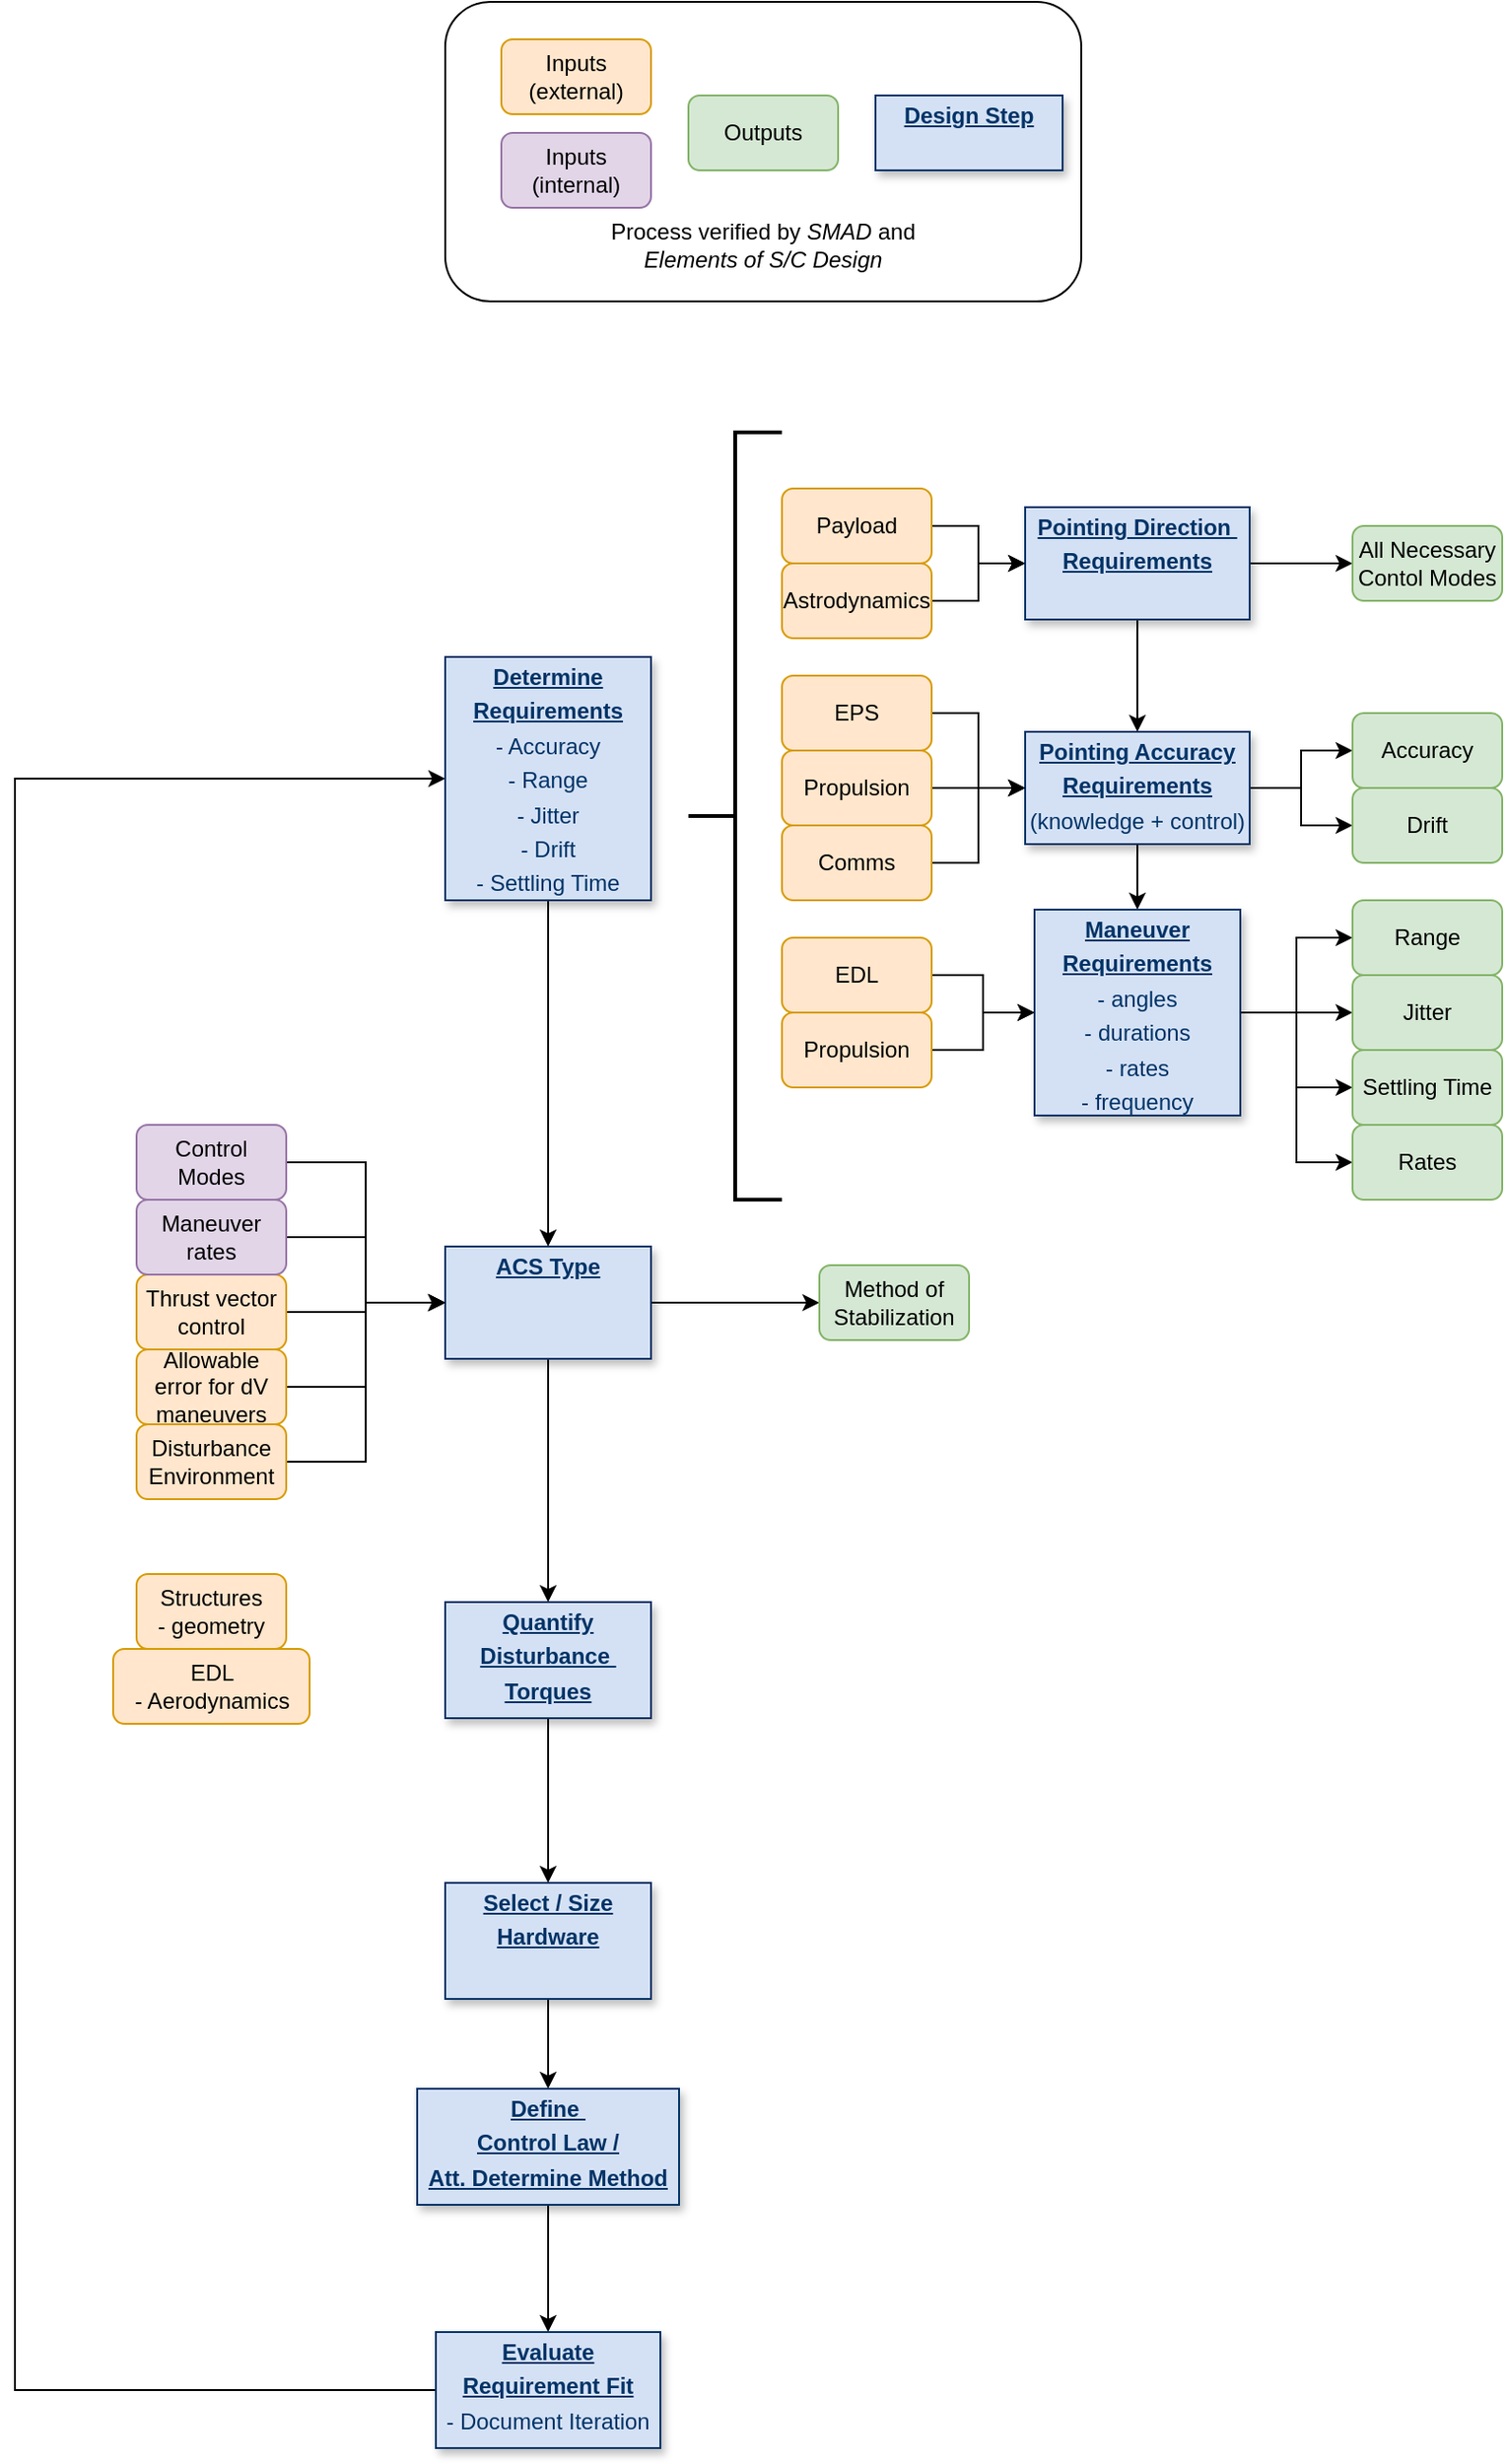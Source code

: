 <mxfile version="12.9.13" type="device"><diagram id="14VeX0QIArkdo_uymn1f" name="Page-1"><mxGraphModel dx="1086" dy="846" grid="1" gridSize="10" guides="1" tooltips="1" connect="1" arrows="1" fold="1" page="1" pageScale="1" pageWidth="827" pageHeight="1169" math="0" shadow="0"><root><mxCell id="0"/><mxCell id="1" parent="0"/><mxCell id="t8GHzvLFSiynI4XeOPDM-48" style="edgeStyle=orthogonalEdgeStyle;rounded=0;orthogonalLoop=1;jettySize=auto;html=1;entryX=0.5;entryY=0;entryDx=0;entryDy=0;" parent="1" source="t8GHzvLFSiynI4XeOPDM-2" target="t8GHzvLFSiynI4XeOPDM-12" edge="1"><mxGeometry relative="1" as="geometry"/></mxCell><mxCell id="t8GHzvLFSiynI4XeOPDM-94" style="edgeStyle=orthogonalEdgeStyle;rounded=0;orthogonalLoop=1;jettySize=auto;html=1;entryX=0;entryY=0.5;entryDx=0;entryDy=0;" parent="1" source="t8GHzvLFSiynI4XeOPDM-2" target="t8GHzvLFSiynI4XeOPDM-88" edge="1"><mxGeometry relative="1" as="geometry"/></mxCell><mxCell id="t8GHzvLFSiynI4XeOPDM-2" value="&lt;p style=&quot;margin: 0px ; margin-top: 4px ; text-align: center ; text-decoration: underline&quot;&gt;&lt;b&gt;ACS Type&lt;/b&gt;&lt;/p&gt;&lt;p style=&quot;margin: 0px ; margin-top: 4px ; text-align: center ; text-decoration: underline&quot;&gt;&lt;b&gt;&lt;br&gt;&lt;/b&gt;&lt;/p&gt;" style="verticalAlign=top;align=left;overflow=fill;fontSize=12;fontFamily=Helvetica;html=1;strokeColor=#003366;shadow=1;fillColor=#D4E1F5;fontColor=#003366" parent="1" vertex="1"><mxGeometry x="250" y="695" width="110" height="60" as="geometry"/></mxCell><mxCell id="t8GHzvLFSiynI4XeOPDM-18" style="edgeStyle=orthogonalEdgeStyle;rounded=0;orthogonalLoop=1;jettySize=auto;html=1;" parent="1" source="t8GHzvLFSiynI4XeOPDM-8" target="t8GHzvLFSiynI4XeOPDM-9" edge="1"><mxGeometry relative="1" as="geometry"/></mxCell><mxCell id="t8GHzvLFSiynI4XeOPDM-68" style="edgeStyle=orthogonalEdgeStyle;rounded=0;orthogonalLoop=1;jettySize=auto;html=1;" parent="1" source="t8GHzvLFSiynI4XeOPDM-8" target="t8GHzvLFSiynI4XeOPDM-67" edge="1"><mxGeometry relative="1" as="geometry"/></mxCell><mxCell id="t8GHzvLFSiynI4XeOPDM-8" value="&lt;p style=&quot;margin: 0px ; margin-top: 4px ; text-align: center ; text-decoration: underline&quot;&gt;&lt;b&gt;Pointing Direction&amp;nbsp;&lt;/b&gt;&lt;/p&gt;&lt;p style=&quot;margin: 0px ; margin-top: 4px ; text-align: center ; text-decoration: underline&quot;&gt;&lt;b&gt;Requirements&lt;/b&gt;&lt;/p&gt;" style="verticalAlign=top;align=left;overflow=fill;fontSize=12;fontFamily=Helvetica;html=1;strokeColor=#003366;shadow=1;fillColor=#D4E1F5;fontColor=#003366" parent="1" vertex="1"><mxGeometry x="560" y="300" width="120" height="60" as="geometry"/></mxCell><mxCell id="t8GHzvLFSiynI4XeOPDM-19" style="edgeStyle=orthogonalEdgeStyle;rounded=0;orthogonalLoop=1;jettySize=auto;html=1;entryX=0.5;entryY=0;entryDx=0;entryDy=0;" parent="1" source="t8GHzvLFSiynI4XeOPDM-9" target="t8GHzvLFSiynI4XeOPDM-11" edge="1"><mxGeometry relative="1" as="geometry"><mxPoint x="620" y="525" as="targetPoint"/></mxGeometry></mxCell><mxCell id="t8GHzvLFSiynI4XeOPDM-74" style="edgeStyle=orthogonalEdgeStyle;rounded=0;orthogonalLoop=1;jettySize=auto;html=1;entryX=0;entryY=0.5;entryDx=0;entryDy=0;" parent="1" source="t8GHzvLFSiynI4XeOPDM-9" target="t8GHzvLFSiynI4XeOPDM-73" edge="1"><mxGeometry relative="1" as="geometry"/></mxCell><mxCell id="t8GHzvLFSiynI4XeOPDM-79" style="edgeStyle=orthogonalEdgeStyle;rounded=0;orthogonalLoop=1;jettySize=auto;html=1;" parent="1" source="t8GHzvLFSiynI4XeOPDM-9" target="t8GHzvLFSiynI4XeOPDM-78" edge="1"><mxGeometry relative="1" as="geometry"/></mxCell><mxCell id="t8GHzvLFSiynI4XeOPDM-9" value="&lt;p style=&quot;margin: 0px ; margin-top: 4px ; text-align: center ; text-decoration: underline&quot;&gt;&lt;b&gt;Pointing Accuracy&lt;/b&gt;&lt;/p&gt;&lt;p style=&quot;margin: 0px ; margin-top: 4px ; text-align: center ; text-decoration: underline&quot;&gt;&lt;b&gt;Requirements&lt;/b&gt;&lt;/p&gt;&lt;p style=&quot;margin: 4px 0px 0px ; text-align: center&quot;&gt;(knowledge + control)&lt;/p&gt;" style="verticalAlign=top;align=left;overflow=fill;fontSize=12;fontFamily=Helvetica;html=1;strokeColor=#003366;shadow=1;fillColor=#D4E1F5;fontColor=#003366" parent="1" vertex="1"><mxGeometry x="560" y="420" width="120" height="60" as="geometry"/></mxCell><mxCell id="t8GHzvLFSiynI4XeOPDM-80" style="edgeStyle=orthogonalEdgeStyle;rounded=0;orthogonalLoop=1;jettySize=auto;html=1;" parent="1" source="t8GHzvLFSiynI4XeOPDM-11" target="t8GHzvLFSiynI4XeOPDM-75" edge="1"><mxGeometry relative="1" as="geometry"/></mxCell><mxCell id="t8GHzvLFSiynI4XeOPDM-81" style="edgeStyle=orthogonalEdgeStyle;rounded=0;orthogonalLoop=1;jettySize=auto;html=1;" parent="1" source="t8GHzvLFSiynI4XeOPDM-11" target="t8GHzvLFSiynI4XeOPDM-76" edge="1"><mxGeometry relative="1" as="geometry"/></mxCell><mxCell id="t8GHzvLFSiynI4XeOPDM-82" style="edgeStyle=orthogonalEdgeStyle;rounded=0;orthogonalLoop=1;jettySize=auto;html=1;" parent="1" source="t8GHzvLFSiynI4XeOPDM-11" target="t8GHzvLFSiynI4XeOPDM-77" edge="1"><mxGeometry relative="1" as="geometry"/></mxCell><mxCell id="t8GHzvLFSiynI4XeOPDM-87" style="edgeStyle=orthogonalEdgeStyle;rounded=0;orthogonalLoop=1;jettySize=auto;html=1;entryX=0;entryY=0.5;entryDx=0;entryDy=0;" parent="1" source="t8GHzvLFSiynI4XeOPDM-11" target="t8GHzvLFSiynI4XeOPDM-86" edge="1"><mxGeometry relative="1" as="geometry"/></mxCell><mxCell id="t8GHzvLFSiynI4XeOPDM-11" value="&lt;p style=&quot;margin: 0px ; margin-top: 4px ; text-align: center ; text-decoration: underline&quot;&gt;&lt;b&gt;Maneuver&lt;/b&gt;&lt;/p&gt;&lt;p style=&quot;margin: 0px ; margin-top: 4px ; text-align: center ; text-decoration: underline&quot;&gt;&lt;b&gt;Requirements&lt;/b&gt;&lt;/p&gt;&lt;p style=&quot;margin: 4px 0px 0px ; text-align: center&quot;&gt;- angles&lt;/p&gt;&lt;p style=&quot;margin: 4px 0px 0px ; text-align: center&quot;&gt;- durations&lt;/p&gt;&lt;p style=&quot;margin: 4px 0px 0px ; text-align: center&quot;&gt;- rates&lt;/p&gt;&lt;p style=&quot;margin: 4px 0px 0px ; text-align: center&quot;&gt;- frequency&lt;/p&gt;" style="verticalAlign=top;align=left;overflow=fill;fontSize=12;fontFamily=Helvetica;html=1;strokeColor=#003366;shadow=1;fillColor=#D4E1F5;fontColor=#003366" parent="1" vertex="1"><mxGeometry x="565" y="515" width="110" height="110" as="geometry"/></mxCell><mxCell id="t8GHzvLFSiynI4XeOPDM-49" style="edgeStyle=orthogonalEdgeStyle;rounded=0;orthogonalLoop=1;jettySize=auto;html=1;entryX=0.5;entryY=0;entryDx=0;entryDy=0;" parent="1" source="t8GHzvLFSiynI4XeOPDM-12" target="t8GHzvLFSiynI4XeOPDM-13" edge="1"><mxGeometry relative="1" as="geometry"/></mxCell><mxCell id="t8GHzvLFSiynI4XeOPDM-12" value="&lt;p style=&quot;margin: 0px ; margin-top: 4px ; text-align: center ; text-decoration: underline&quot;&gt;&lt;b&gt;Quantify&lt;/b&gt;&lt;/p&gt;&lt;p style=&quot;margin: 0px ; margin-top: 4px ; text-align: center ; text-decoration: underline&quot;&gt;&lt;b&gt;Disturbance&amp;nbsp;&lt;/b&gt;&lt;/p&gt;&lt;p style=&quot;margin: 0px ; margin-top: 4px ; text-align: center ; text-decoration: underline&quot;&gt;&lt;b&gt;Torques&lt;/b&gt;&lt;/p&gt;" style="verticalAlign=top;align=left;overflow=fill;fontSize=12;fontFamily=Helvetica;html=1;strokeColor=#003366;shadow=1;fillColor=#D4E1F5;fontColor=#003366" parent="1" vertex="1"><mxGeometry x="250" y="885" width="110" height="62" as="geometry"/></mxCell><mxCell id="t8GHzvLFSiynI4XeOPDM-50" style="edgeStyle=orthogonalEdgeStyle;rounded=0;orthogonalLoop=1;jettySize=auto;html=1;" parent="1" source="t8GHzvLFSiynI4XeOPDM-13" target="t8GHzvLFSiynI4XeOPDM-14" edge="1"><mxGeometry relative="1" as="geometry"/></mxCell><mxCell id="t8GHzvLFSiynI4XeOPDM-13" value="&lt;p style=&quot;margin: 0px ; margin-top: 4px ; text-align: center ; text-decoration: underline&quot;&gt;&lt;b&gt;Select / Size&lt;/b&gt;&lt;/p&gt;&lt;p style=&quot;margin: 0px ; margin-top: 4px ; text-align: center ; text-decoration: underline&quot;&gt;&lt;b&gt;Hardware&lt;/b&gt;&lt;/p&gt;" style="verticalAlign=top;align=left;overflow=fill;fontSize=12;fontFamily=Helvetica;html=1;strokeColor=#003366;shadow=1;fillColor=#D4E1F5;fontColor=#003366" parent="1" vertex="1"><mxGeometry x="250" y="1035" width="110" height="62" as="geometry"/></mxCell><mxCell id="t8GHzvLFSiynI4XeOPDM-51" style="edgeStyle=orthogonalEdgeStyle;rounded=0;orthogonalLoop=1;jettySize=auto;html=1;entryX=0.5;entryY=0;entryDx=0;entryDy=0;" parent="1" source="t8GHzvLFSiynI4XeOPDM-14" target="t8GHzvLFSiynI4XeOPDM-15" edge="1"><mxGeometry relative="1" as="geometry"/></mxCell><mxCell id="t8GHzvLFSiynI4XeOPDM-14" value="&lt;p style=&quot;margin: 0px ; margin-top: 4px ; text-align: center ; text-decoration: underline&quot;&gt;&lt;b&gt;Define&amp;nbsp;&lt;/b&gt;&lt;/p&gt;&lt;p style=&quot;margin: 0px ; margin-top: 4px ; text-align: center ; text-decoration: underline&quot;&gt;&lt;b&gt;Control Law /&lt;/b&gt;&lt;/p&gt;&lt;p style=&quot;margin: 0px ; margin-top: 4px ; text-align: center ; text-decoration: underline&quot;&gt;&lt;b&gt;Att. Determine Method&lt;/b&gt;&lt;/p&gt;" style="verticalAlign=top;align=left;overflow=fill;fontSize=12;fontFamily=Helvetica;html=1;strokeColor=#003366;shadow=1;fillColor=#D4E1F5;fontColor=#003366" parent="1" vertex="1"><mxGeometry x="235" y="1145" width="140" height="62" as="geometry"/></mxCell><mxCell id="t8GHzvLFSiynI4XeOPDM-52" style="edgeStyle=orthogonalEdgeStyle;rounded=0;orthogonalLoop=1;jettySize=auto;html=1;entryX=0;entryY=0.5;entryDx=0;entryDy=0;exitX=0;exitY=0.5;exitDx=0;exitDy=0;" parent="1" source="t8GHzvLFSiynI4XeOPDM-15" target="t8GHzvLFSiynI4XeOPDM-16" edge="1"><mxGeometry relative="1" as="geometry"><Array as="points"><mxPoint x="20" y="1306"/><mxPoint x="20" y="445"/></Array></mxGeometry></mxCell><mxCell id="t8GHzvLFSiynI4XeOPDM-15" value="&lt;p style=&quot;margin: 0px ; margin-top: 4px ; text-align: center ; text-decoration: underline&quot;&gt;&lt;b&gt;Evaluate&lt;/b&gt;&lt;/p&gt;&lt;p style=&quot;margin: 0px ; margin-top: 4px ; text-align: center ; text-decoration: underline&quot;&gt;&lt;b&gt;Requirement Fit&lt;/b&gt;&lt;/p&gt;&lt;p style=&quot;margin: 4px 0px 0px ; text-align: center&quot;&gt;- Document Iteration&lt;/p&gt;" style="verticalAlign=top;align=left;overflow=fill;fontSize=12;fontFamily=Helvetica;html=1;strokeColor=#003366;shadow=1;fillColor=#D4E1F5;fontColor=#003366" parent="1" vertex="1"><mxGeometry x="245" y="1275" width="120" height="62" as="geometry"/></mxCell><mxCell id="t8GHzvLFSiynI4XeOPDM-93" style="edgeStyle=orthogonalEdgeStyle;rounded=0;orthogonalLoop=1;jettySize=auto;html=1;entryX=0.5;entryY=0;entryDx=0;entryDy=0;" parent="1" source="t8GHzvLFSiynI4XeOPDM-16" target="t8GHzvLFSiynI4XeOPDM-2" edge="1"><mxGeometry relative="1" as="geometry"/></mxCell><mxCell id="t8GHzvLFSiynI4XeOPDM-16" value="&lt;p style=&quot;margin: 0px ; margin-top: 4px ; text-align: center ; text-decoration: underline&quot;&gt;&lt;b&gt;Determine&lt;/b&gt;&lt;/p&gt;&lt;p style=&quot;margin: 0px ; margin-top: 4px ; text-align: center ; text-decoration: underline&quot;&gt;&lt;b&gt;Requirements&lt;/b&gt;&lt;/p&gt;&lt;p style=&quot;margin: 4px 0px 0px ; text-align: center&quot;&gt;- Accuracy&lt;/p&gt;&lt;p style=&quot;margin: 4px 0px 0px ; text-align: center&quot;&gt;- Range&lt;/p&gt;&lt;p style=&quot;margin: 4px 0px 0px ; text-align: center&quot;&gt;- Jitter&lt;/p&gt;&lt;p style=&quot;margin: 4px 0px 0px ; text-align: center&quot;&gt;- Drift&lt;/p&gt;&lt;p style=&quot;margin: 4px 0px 0px ; text-align: center&quot;&gt;- Settling Time&lt;/p&gt;" style="verticalAlign=top;align=left;overflow=fill;fontSize=12;fontFamily=Helvetica;html=1;strokeColor=#003366;shadow=1;fillColor=#D4E1F5;fontColor=#003366" parent="1" vertex="1"><mxGeometry x="250" y="380" width="110" height="130" as="geometry"/></mxCell><mxCell id="t8GHzvLFSiynI4XeOPDM-55" style="edgeStyle=orthogonalEdgeStyle;rounded=0;orthogonalLoop=1;jettySize=auto;html=1;" parent="1" source="t8GHzvLFSiynI4XeOPDM-31" target="t8GHzvLFSiynI4XeOPDM-2" edge="1"><mxGeometry relative="1" as="geometry"/></mxCell><mxCell id="t8GHzvLFSiynI4XeOPDM-31" value="Thrust vector control" style="rounded=1;whiteSpace=wrap;html=1;fillColor=#ffe6cc;strokeColor=#d79b00;" parent="1" vertex="1"><mxGeometry x="85" y="710" width="80" height="40" as="geometry"/></mxCell><mxCell id="t8GHzvLFSiynI4XeOPDM-56" style="edgeStyle=orthogonalEdgeStyle;rounded=0;orthogonalLoop=1;jettySize=auto;html=1;" parent="1" source="t8GHzvLFSiynI4XeOPDM-32" target="t8GHzvLFSiynI4XeOPDM-2" edge="1"><mxGeometry relative="1" as="geometry"/></mxCell><mxCell id="t8GHzvLFSiynI4XeOPDM-32" value="Allowable error for dV maneuvers" style="rounded=1;whiteSpace=wrap;html=1;fillColor=#ffe6cc;strokeColor=#d79b00;" parent="1" vertex="1"><mxGeometry x="85" y="750" width="80" height="40" as="geometry"/></mxCell><mxCell id="t8GHzvLFSiynI4XeOPDM-57" style="edgeStyle=orthogonalEdgeStyle;rounded=0;orthogonalLoop=1;jettySize=auto;html=1;entryX=0;entryY=0.5;entryDx=0;entryDy=0;" parent="1" source="t8GHzvLFSiynI4XeOPDM-36" target="t8GHzvLFSiynI4XeOPDM-2" edge="1"><mxGeometry relative="1" as="geometry"/></mxCell><mxCell id="t8GHzvLFSiynI4XeOPDM-36" value="Maneuver rates" style="rounded=1;whiteSpace=wrap;html=1;fillColor=#e1d5e7;strokeColor=#9673a6;" parent="1" vertex="1"><mxGeometry x="85" y="670" width="80" height="40" as="geometry"/></mxCell><mxCell id="t8GHzvLFSiynI4XeOPDM-60" style="edgeStyle=orthogonalEdgeStyle;rounded=0;orthogonalLoop=1;jettySize=auto;html=1;" parent="1" source="t8GHzvLFSiynI4XeOPDM-41" target="t8GHzvLFSiynI4XeOPDM-8" edge="1"><mxGeometry relative="1" as="geometry"/></mxCell><mxCell id="t8GHzvLFSiynI4XeOPDM-41" value="Payload" style="rounded=1;whiteSpace=wrap;html=1;fillColor=#ffe6cc;strokeColor=#d79b00;" parent="1" vertex="1"><mxGeometry x="430" y="290" width="80" height="40" as="geometry"/></mxCell><mxCell id="t8GHzvLFSiynI4XeOPDM-53" value="" style="group" parent="1" vertex="1" connectable="0"><mxGeometry x="250" y="30" width="340" height="160" as="geometry"/></mxCell><mxCell id="t8GHzvLFSiynI4XeOPDM-39" value="" style="rounded=1;whiteSpace=wrap;html=1;" parent="t8GHzvLFSiynI4XeOPDM-53" vertex="1"><mxGeometry width="340" height="160" as="geometry"/></mxCell><mxCell id="t8GHzvLFSiynI4XeOPDM-1" value="&lt;p style=&quot;margin: 0px ; margin-top: 4px ; text-align: center ; text-decoration: underline&quot;&gt;&lt;b&gt;Design Step&lt;/b&gt;&lt;/p&gt;" style="verticalAlign=top;align=left;overflow=fill;fontSize=12;fontFamily=Helvetica;html=1;strokeColor=#003366;shadow=1;fillColor=#D4E1F5;fontColor=#003366" parent="t8GHzvLFSiynI4XeOPDM-53" vertex="1"><mxGeometry x="230" y="50" width="100" height="40" as="geometry"/></mxCell><mxCell id="t8GHzvLFSiynI4XeOPDM-29" value="Inputs (external)" style="rounded=1;whiteSpace=wrap;html=1;fillColor=#ffe6cc;strokeColor=#d79b00;" parent="t8GHzvLFSiynI4XeOPDM-53" vertex="1"><mxGeometry x="30" y="20" width="80" height="40" as="geometry"/></mxCell><mxCell id="t8GHzvLFSiynI4XeOPDM-38" value="Process verified by &lt;i&gt;SMAD&lt;/i&gt; and &lt;i&gt;Elements of S/C Design&lt;/i&gt;" style="text;html=1;strokeColor=none;fillColor=none;align=center;verticalAlign=middle;whiteSpace=wrap;rounded=0;" parent="t8GHzvLFSiynI4XeOPDM-53" vertex="1"><mxGeometry x="80" y="120" width="180" height="20" as="geometry"/></mxCell><mxCell id="t8GHzvLFSiynI4XeOPDM-40" value="Outputs" style="rounded=1;whiteSpace=wrap;html=1;fillColor=#d5e8d4;strokeColor=#82b366;" parent="t8GHzvLFSiynI4XeOPDM-53" vertex="1"><mxGeometry x="130" y="50" width="80" height="40" as="geometry"/></mxCell><mxCell id="t8GHzvLFSiynI4XeOPDM-83" value="Inputs&lt;br&gt;(internal)" style="rounded=1;whiteSpace=wrap;html=1;fillColor=#e1d5e7;strokeColor=#9673a6;" parent="t8GHzvLFSiynI4XeOPDM-53" vertex="1"><mxGeometry x="30" y="70" width="80" height="40" as="geometry"/></mxCell><mxCell id="t8GHzvLFSiynI4XeOPDM-59" style="edgeStyle=orthogonalEdgeStyle;rounded=0;orthogonalLoop=1;jettySize=auto;html=1;" parent="1" source="t8GHzvLFSiynI4XeOPDM-58" target="t8GHzvLFSiynI4XeOPDM-8" edge="1"><mxGeometry relative="1" as="geometry"/></mxCell><mxCell id="t8GHzvLFSiynI4XeOPDM-58" value="Astrodynamics" style="rounded=1;whiteSpace=wrap;html=1;fillColor=#ffe6cc;strokeColor=#d79b00;" parent="1" vertex="1"><mxGeometry x="430" y="330" width="80" height="40" as="geometry"/></mxCell><mxCell id="t8GHzvLFSiynI4XeOPDM-65" style="edgeStyle=orthogonalEdgeStyle;rounded=0;orthogonalLoop=1;jettySize=auto;html=1;" parent="1" source="t8GHzvLFSiynI4XeOPDM-61" target="t8GHzvLFSiynI4XeOPDM-9" edge="1"><mxGeometry relative="1" as="geometry"/></mxCell><mxCell id="t8GHzvLFSiynI4XeOPDM-61" value="EPS" style="rounded=1;whiteSpace=wrap;html=1;fillColor=#ffe6cc;strokeColor=#d79b00;" parent="1" vertex="1"><mxGeometry x="430" y="390" width="80" height="40" as="geometry"/></mxCell><mxCell id="t8GHzvLFSiynI4XeOPDM-66" style="edgeStyle=orthogonalEdgeStyle;rounded=0;orthogonalLoop=1;jettySize=auto;html=1;" parent="1" source="t8GHzvLFSiynI4XeOPDM-62" target="t8GHzvLFSiynI4XeOPDM-9" edge="1"><mxGeometry relative="1" as="geometry"/></mxCell><mxCell id="t8GHzvLFSiynI4XeOPDM-62" value="Comms" style="rounded=1;whiteSpace=wrap;html=1;fillColor=#ffe6cc;strokeColor=#d79b00;" parent="1" vertex="1"><mxGeometry x="430" y="470" width="80" height="40" as="geometry"/></mxCell><mxCell id="t8GHzvLFSiynI4XeOPDM-64" style="edgeStyle=orthogonalEdgeStyle;rounded=0;orthogonalLoop=1;jettySize=auto;html=1;" parent="1" source="t8GHzvLFSiynI4XeOPDM-63" target="t8GHzvLFSiynI4XeOPDM-9" edge="1"><mxGeometry relative="1" as="geometry"/></mxCell><mxCell id="t8GHzvLFSiynI4XeOPDM-63" value="Propulsion" style="rounded=1;whiteSpace=wrap;html=1;fillColor=#ffe6cc;strokeColor=#d79b00;" parent="1" vertex="1"><mxGeometry x="430" y="430" width="80" height="40" as="geometry"/></mxCell><mxCell id="t8GHzvLFSiynI4XeOPDM-67" value="All Necessary Contol Modes" style="rounded=1;whiteSpace=wrap;html=1;fillColor=#d5e8d4;strokeColor=#82b366;" parent="1" vertex="1"><mxGeometry x="735" y="310" width="80" height="40" as="geometry"/></mxCell><mxCell id="t8GHzvLFSiynI4XeOPDM-71" style="edgeStyle=orthogonalEdgeStyle;rounded=0;orthogonalLoop=1;jettySize=auto;html=1;entryX=0;entryY=0.5;entryDx=0;entryDy=0;" parent="1" source="t8GHzvLFSiynI4XeOPDM-69" target="t8GHzvLFSiynI4XeOPDM-11" edge="1"><mxGeometry relative="1" as="geometry"/></mxCell><mxCell id="t8GHzvLFSiynI4XeOPDM-69" value="EDL" style="rounded=1;whiteSpace=wrap;html=1;fillColor=#ffe6cc;strokeColor=#d79b00;" parent="1" vertex="1"><mxGeometry x="430" y="530" width="80" height="40" as="geometry"/></mxCell><mxCell id="t8GHzvLFSiynI4XeOPDM-72" style="edgeStyle=orthogonalEdgeStyle;rounded=0;orthogonalLoop=1;jettySize=auto;html=1;" parent="1" source="t8GHzvLFSiynI4XeOPDM-70" target="t8GHzvLFSiynI4XeOPDM-11" edge="1"><mxGeometry relative="1" as="geometry"/></mxCell><mxCell id="t8GHzvLFSiynI4XeOPDM-70" value="Propulsion" style="rounded=1;whiteSpace=wrap;html=1;fillColor=#ffe6cc;strokeColor=#d79b00;" parent="1" vertex="1"><mxGeometry x="430" y="570" width="80" height="40" as="geometry"/></mxCell><mxCell id="t8GHzvLFSiynI4XeOPDM-73" value="Accuracy" style="rounded=1;whiteSpace=wrap;html=1;fillColor=#d5e8d4;strokeColor=#82b366;" parent="1" vertex="1"><mxGeometry x="735" y="410" width="80" height="40" as="geometry"/></mxCell><mxCell id="t8GHzvLFSiynI4XeOPDM-75" value="Range" style="rounded=1;whiteSpace=wrap;html=1;fillColor=#d5e8d4;strokeColor=#82b366;" parent="1" vertex="1"><mxGeometry x="735" y="510" width="80" height="40" as="geometry"/></mxCell><mxCell id="t8GHzvLFSiynI4XeOPDM-76" value="Jitter" style="rounded=1;whiteSpace=wrap;html=1;fillColor=#d5e8d4;strokeColor=#82b366;" parent="1" vertex="1"><mxGeometry x="735" y="550" width="80" height="40" as="geometry"/></mxCell><mxCell id="t8GHzvLFSiynI4XeOPDM-77" value="Settling Time" style="rounded=1;whiteSpace=wrap;html=1;fillColor=#d5e8d4;strokeColor=#82b366;" parent="1" vertex="1"><mxGeometry x="735" y="590" width="80" height="40" as="geometry"/></mxCell><mxCell id="t8GHzvLFSiynI4XeOPDM-78" value="Drift" style="rounded=1;whiteSpace=wrap;html=1;fillColor=#d5e8d4;strokeColor=#82b366;" parent="1" vertex="1"><mxGeometry x="735" y="450" width="80" height="40" as="geometry"/></mxCell><mxCell id="t8GHzvLFSiynI4XeOPDM-85" style="edgeStyle=orthogonalEdgeStyle;rounded=0;orthogonalLoop=1;jettySize=auto;html=1;entryX=0;entryY=0.5;entryDx=0;entryDy=0;" parent="1" source="t8GHzvLFSiynI4XeOPDM-84" target="t8GHzvLFSiynI4XeOPDM-2" edge="1"><mxGeometry relative="1" as="geometry"/></mxCell><mxCell id="t8GHzvLFSiynI4XeOPDM-84" value="Control Modes" style="rounded=1;whiteSpace=wrap;html=1;fillColor=#e1d5e7;strokeColor=#9673a6;" parent="1" vertex="1"><mxGeometry x="85" y="630" width="80" height="40" as="geometry"/></mxCell><mxCell id="t8GHzvLFSiynI4XeOPDM-86" value="Rates" style="rounded=1;whiteSpace=wrap;html=1;fillColor=#d5e8d4;strokeColor=#82b366;" parent="1" vertex="1"><mxGeometry x="735" y="630" width="80" height="40" as="geometry"/></mxCell><mxCell id="t8GHzvLFSiynI4XeOPDM-88" value="Method of Stabilization" style="rounded=1;whiteSpace=wrap;html=1;fillColor=#d5e8d4;strokeColor=#82b366;" parent="1" vertex="1"><mxGeometry x="450" y="705" width="80" height="40" as="geometry"/></mxCell><mxCell id="t8GHzvLFSiynI4XeOPDM-90" style="edgeStyle=orthogonalEdgeStyle;rounded=0;orthogonalLoop=1;jettySize=auto;html=1;entryX=0;entryY=0.5;entryDx=0;entryDy=0;" parent="1" source="t8GHzvLFSiynI4XeOPDM-89" target="t8GHzvLFSiynI4XeOPDM-2" edge="1"><mxGeometry relative="1" as="geometry"/></mxCell><mxCell id="t8GHzvLFSiynI4XeOPDM-89" value="Disturbance Environment" style="rounded=1;whiteSpace=wrap;html=1;fillColor=#ffe6cc;strokeColor=#d79b00;" parent="1" vertex="1"><mxGeometry x="85" y="790" width="80" height="40" as="geometry"/></mxCell><mxCell id="t8GHzvLFSiynI4XeOPDM-92" value="" style="strokeWidth=2;html=1;shape=mxgraph.flowchart.annotation_2;align=left;labelPosition=right;pointerEvents=1;" parent="1" vertex="1"><mxGeometry x="380" y="260" width="50" height="410" as="geometry"/></mxCell><mxCell id="XHPmi5jTjNSFki2I3Rg9-1" value="Structures&lt;br&gt;- geometry" style="rounded=1;whiteSpace=wrap;html=1;fillColor=#ffe6cc;strokeColor=#d79b00;" vertex="1" parent="1"><mxGeometry x="85" y="870" width="80" height="40" as="geometry"/></mxCell><mxCell id="XHPmi5jTjNSFki2I3Rg9-2" value="EDL&lt;br&gt;- Aerodynamics" style="rounded=1;whiteSpace=wrap;html=1;fillColor=#ffe6cc;strokeColor=#d79b00;" vertex="1" parent="1"><mxGeometry x="72.5" y="910" width="105" height="40" as="geometry"/></mxCell></root></mxGraphModel></diagram></mxfile>